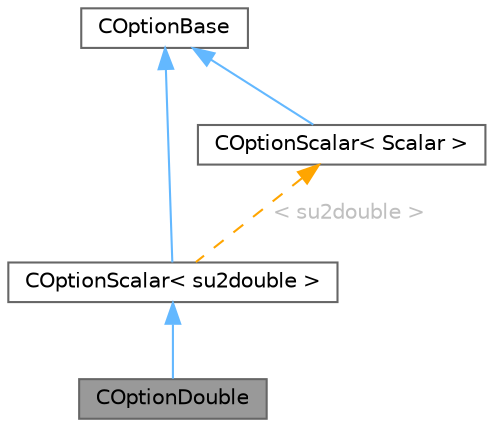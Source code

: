 digraph "COptionDouble"
{
 // LATEX_PDF_SIZE
  bgcolor="transparent";
  edge [fontname=Helvetica,fontsize=10,labelfontname=Helvetica,labelfontsize=10];
  node [fontname=Helvetica,fontsize=10,shape=box,height=0.2,width=0.4];
  Node1 [id="Node000001",label="COptionDouble",height=0.2,width=0.4,color="gray40", fillcolor="grey60", style="filled", fontcolor="black",tooltip=" "];
  Node2 -> Node1 [id="edge1_Node000001_Node000002",dir="back",color="steelblue1",style="solid",tooltip=" "];
  Node2 [id="Node000002",label="COptionScalar\< su2double \>",height=0.2,width=0.4,color="gray40", fillcolor="white", style="filled",URL="$classCOptionScalar.html",tooltip=" "];
  Node3 -> Node2 [id="edge2_Node000002_Node000003",dir="back",color="steelblue1",style="solid",tooltip=" "];
  Node3 [id="Node000003",label="COptionBase",height=0.2,width=0.4,color="gray40", fillcolor="white", style="filled",URL="$classCOptionBase.html",tooltip=" "];
  Node4 -> Node2 [id="edge3_Node000002_Node000004",dir="back",color="orange",style="dashed",tooltip=" ",label=" \< su2double \>",fontcolor="grey" ];
  Node4 [id="Node000004",label="COptionScalar\< Scalar \>",height=0.2,width=0.4,color="gray40", fillcolor="white", style="filled",URL="$classCOptionScalar.html",tooltip=" "];
  Node3 -> Node4 [id="edge4_Node000004_Node000003",dir="back",color="steelblue1",style="solid",tooltip=" "];
}
